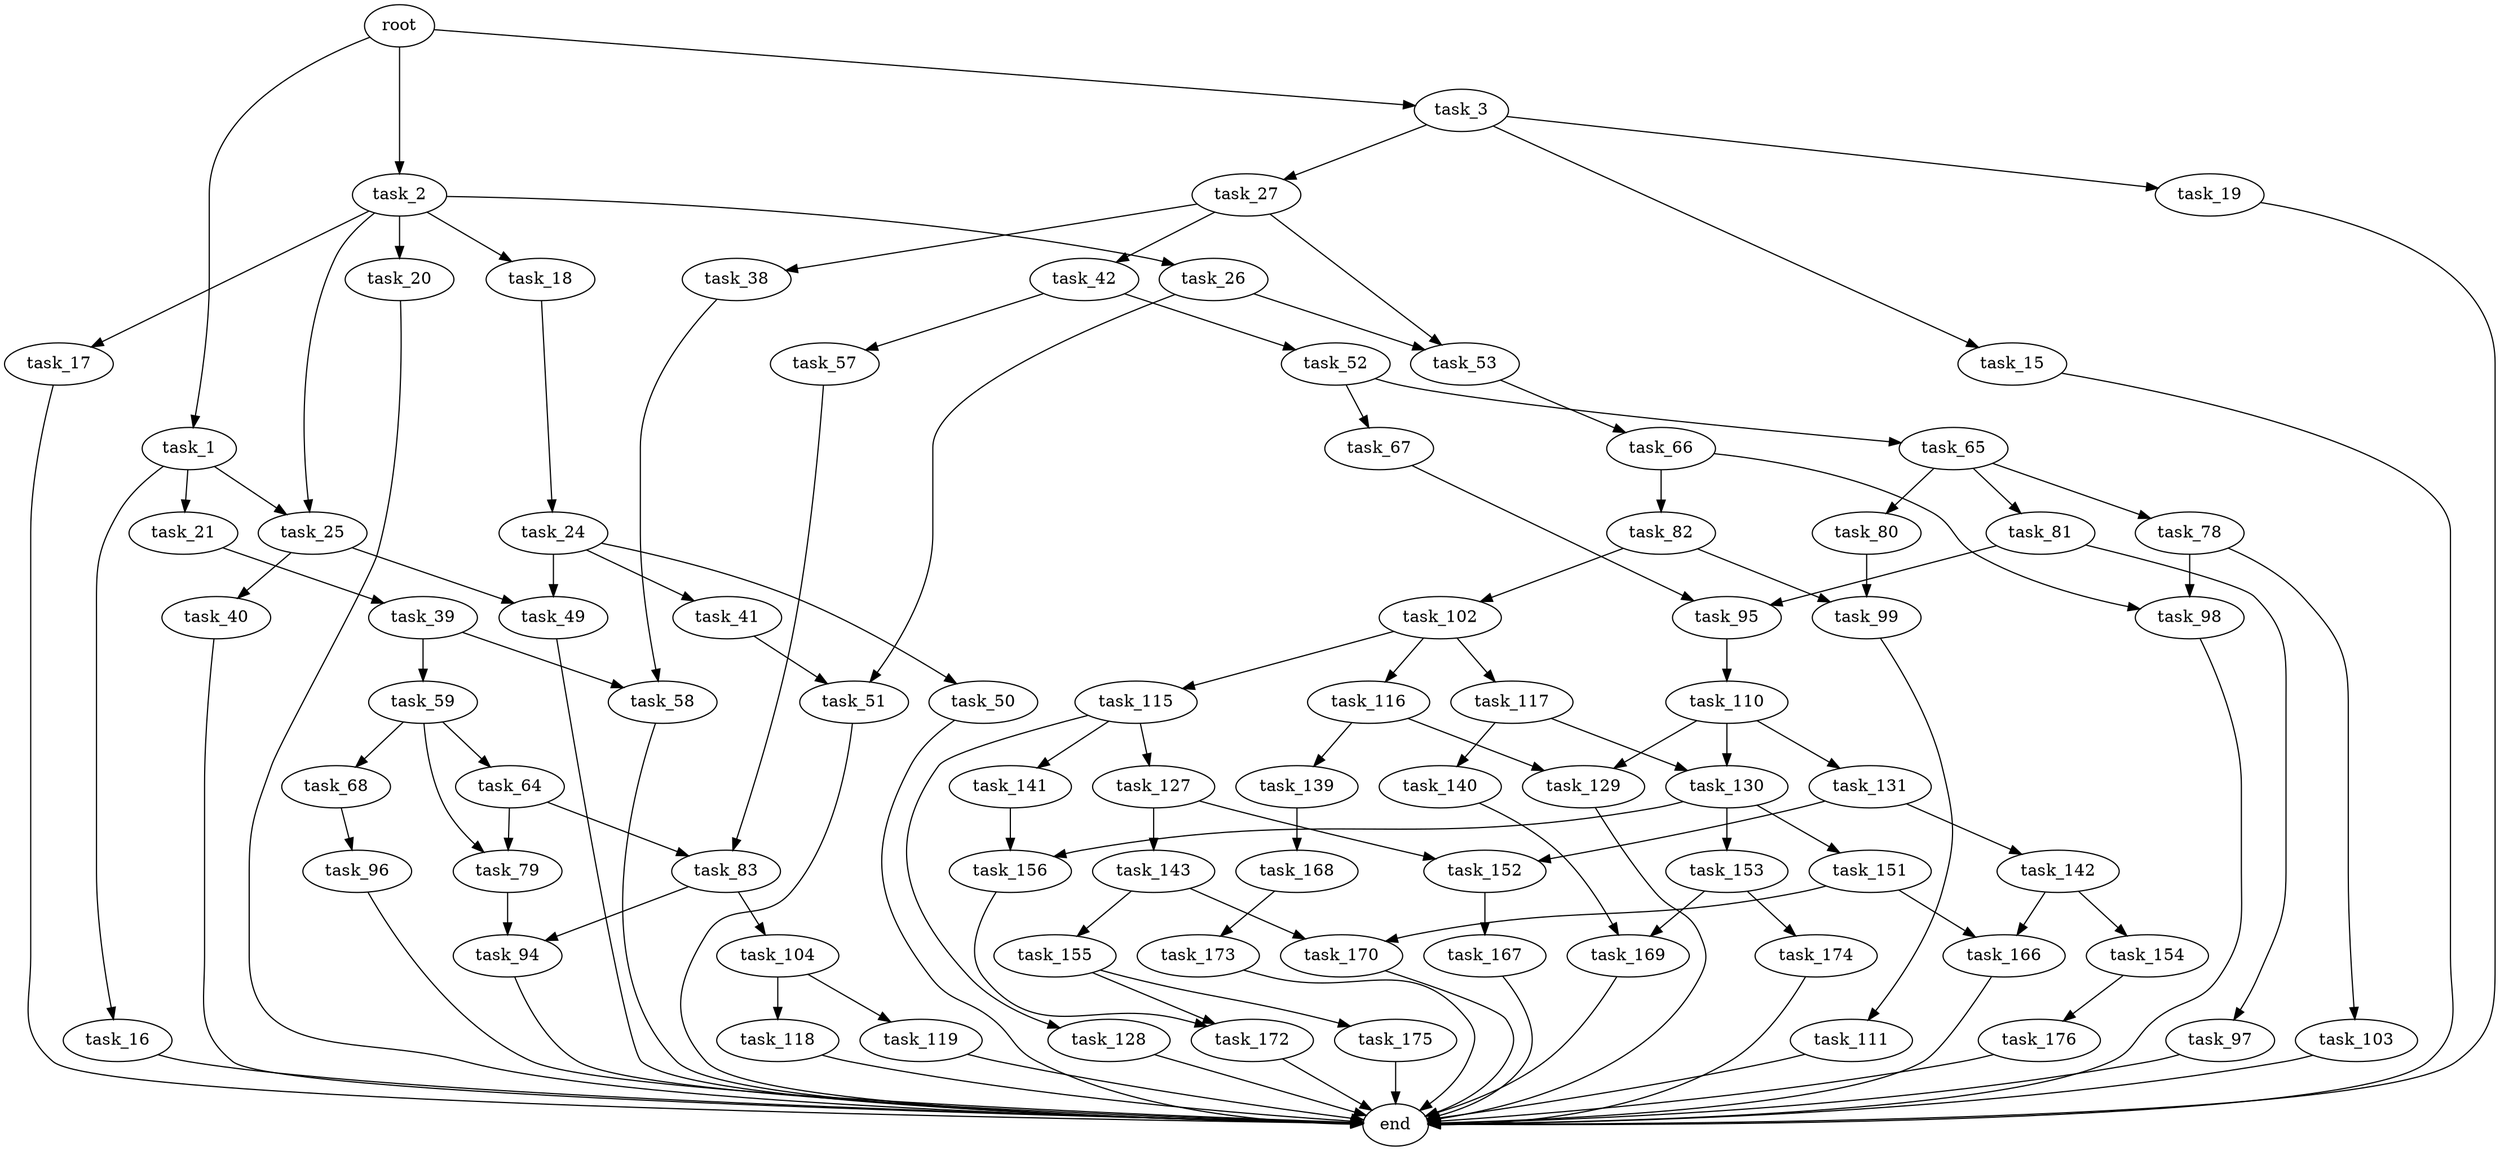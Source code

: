 digraph G {
  root [size="0.000000"];
  task_1 [size="413902936000.000000"];
  task_2 [size="231928233984.000000"];
  task_3 [size="134217728000.000000"];
  task_16 [size="1073741824000.000000"];
  task_21 [size="76475659384.000000"];
  task_25 [size="55116554197.000000"];
  task_17 [size="782757789696.000000"];
  task_18 [size="17229546781.000000"];
  task_20 [size="469959577430.000000"];
  task_26 [size="134217728000.000000"];
  task_15 [size="29339853027.000000"];
  task_19 [size="27630889212.000000"];
  task_27 [size="5796645675.000000"];
  end [size="0.000000"];
  task_24 [size="68719476736.000000"];
  task_39 [size="1963255131.000000"];
  task_41 [size="178874784756.000000"];
  task_49 [size="5737097248.000000"];
  task_50 [size="1073741824000.000000"];
  task_40 [size="25716797340.000000"];
  task_51 [size="14834223938.000000"];
  task_53 [size="368293445632.000000"];
  task_38 [size="782757789696.000000"];
  task_42 [size="52028203379.000000"];
  task_58 [size="530771798388.000000"];
  task_59 [size="28991029248.000000"];
  task_52 [size="30043279172.000000"];
  task_57 [size="1112348649077.000000"];
  task_65 [size="4866303737.000000"];
  task_67 [size="91642618525.000000"];
  task_66 [size="368293445632.000000"];
  task_83 [size="8589934592.000000"];
  task_64 [size="676580021312.000000"];
  task_68 [size="1073741824000.000000"];
  task_79 [size="341508172540.000000"];
  task_78 [size="20826215753.000000"];
  task_80 [size="1026321456164.000000"];
  task_81 [size="782757789696.000000"];
  task_82 [size="26900441453.000000"];
  task_98 [size="8589934592.000000"];
  task_95 [size="6864066924.000000"];
  task_96 [size="8589934592.000000"];
  task_103 [size="782757789696.000000"];
  task_94 [size="479178078416.000000"];
  task_99 [size="516186995302.000000"];
  task_97 [size="184873634844.000000"];
  task_102 [size="231928233984.000000"];
  task_104 [size="2132063205.000000"];
  task_110 [size="39703954738.000000"];
  task_111 [size="549755813888.000000"];
  task_115 [size="134217728000.000000"];
  task_116 [size="29986805720.000000"];
  task_117 [size="545652236083.000000"];
  task_118 [size="300869261506.000000"];
  task_119 [size="231928233984.000000"];
  task_129 [size="5626290268.000000"];
  task_130 [size="231928233984.000000"];
  task_131 [size="231928233984.000000"];
  task_127 [size="68719476736.000000"];
  task_128 [size="1308858327.000000"];
  task_141 [size="4170467477.000000"];
  task_139 [size="1146418963245.000000"];
  task_140 [size="142174344659.000000"];
  task_143 [size="345049683.000000"];
  task_152 [size="8589934592.000000"];
  task_151 [size="707596682640.000000"];
  task_153 [size="186967527372.000000"];
  task_156 [size="1048153896280.000000"];
  task_142 [size="3764869954.000000"];
  task_168 [size="152325387998.000000"];
  task_169 [size="134217728000.000000"];
  task_154 [size="204012225210.000000"];
  task_166 [size="368293445632.000000"];
  task_155 [size="16677124458.000000"];
  task_170 [size="495770174199.000000"];
  task_167 [size="8589934592.000000"];
  task_174 [size="6874718743.000000"];
  task_176 [size="325598337253.000000"];
  task_172 [size="110157500072.000000"];
  task_175 [size="78586474418.000000"];
  task_173 [size="1073741824000.000000"];

  root -> task_1 [size="1.000000"];
  root -> task_2 [size="1.000000"];
  root -> task_3 [size="1.000000"];
  task_1 -> task_16 [size="411041792.000000"];
  task_1 -> task_21 [size="411041792.000000"];
  task_1 -> task_25 [size="411041792.000000"];
  task_2 -> task_17 [size="301989888.000000"];
  task_2 -> task_18 [size="301989888.000000"];
  task_2 -> task_20 [size="301989888.000000"];
  task_2 -> task_25 [size="301989888.000000"];
  task_2 -> task_26 [size="301989888.000000"];
  task_3 -> task_15 [size="209715200.000000"];
  task_3 -> task_19 [size="209715200.000000"];
  task_3 -> task_27 [size="209715200.000000"];
  task_16 -> end [size="1.000000"];
  task_21 -> task_39 [size="75497472.000000"];
  task_25 -> task_40 [size="75497472.000000"];
  task_25 -> task_49 [size="75497472.000000"];
  task_17 -> end [size="1.000000"];
  task_18 -> task_24 [size="301989888.000000"];
  task_20 -> end [size="1.000000"];
  task_26 -> task_51 [size="209715200.000000"];
  task_26 -> task_53 [size="209715200.000000"];
  task_15 -> end [size="1.000000"];
  task_19 -> end [size="1.000000"];
  task_27 -> task_38 [size="209715200.000000"];
  task_27 -> task_42 [size="209715200.000000"];
  task_27 -> task_53 [size="209715200.000000"];
  task_24 -> task_41 [size="134217728.000000"];
  task_24 -> task_49 [size="134217728.000000"];
  task_24 -> task_50 [size="134217728.000000"];
  task_39 -> task_58 [size="75497472.000000"];
  task_39 -> task_59 [size="75497472.000000"];
  task_41 -> task_51 [size="134217728.000000"];
  task_49 -> end [size="1.000000"];
  task_50 -> end [size="1.000000"];
  task_40 -> end [size="1.000000"];
  task_51 -> end [size="1.000000"];
  task_53 -> task_66 [size="411041792.000000"];
  task_38 -> task_58 [size="679477248.000000"];
  task_42 -> task_52 [size="75497472.000000"];
  task_42 -> task_57 [size="75497472.000000"];
  task_58 -> end [size="1.000000"];
  task_59 -> task_64 [size="75497472.000000"];
  task_59 -> task_68 [size="75497472.000000"];
  task_59 -> task_79 [size="75497472.000000"];
  task_52 -> task_65 [size="536870912.000000"];
  task_52 -> task_67 [size="536870912.000000"];
  task_57 -> task_83 [size="679477248.000000"];
  task_65 -> task_78 [size="134217728.000000"];
  task_65 -> task_80 [size="134217728.000000"];
  task_65 -> task_81 [size="134217728.000000"];
  task_67 -> task_95 [size="75497472.000000"];
  task_66 -> task_82 [size="411041792.000000"];
  task_66 -> task_98 [size="411041792.000000"];
  task_83 -> task_94 [size="33554432.000000"];
  task_83 -> task_104 [size="33554432.000000"];
  task_64 -> task_79 [size="536870912.000000"];
  task_64 -> task_83 [size="536870912.000000"];
  task_68 -> task_96 [size="838860800.000000"];
  task_79 -> task_94 [size="679477248.000000"];
  task_78 -> task_98 [size="838860800.000000"];
  task_78 -> task_103 [size="838860800.000000"];
  task_80 -> task_99 [size="838860800.000000"];
  task_81 -> task_95 [size="679477248.000000"];
  task_81 -> task_97 [size="679477248.000000"];
  task_82 -> task_99 [size="679477248.000000"];
  task_82 -> task_102 [size="679477248.000000"];
  task_98 -> end [size="1.000000"];
  task_95 -> task_110 [size="134217728.000000"];
  task_96 -> end [size="1.000000"];
  task_103 -> end [size="1.000000"];
  task_94 -> end [size="1.000000"];
  task_99 -> task_111 [size="838860800.000000"];
  task_97 -> end [size="1.000000"];
  task_102 -> task_115 [size="301989888.000000"];
  task_102 -> task_116 [size="301989888.000000"];
  task_102 -> task_117 [size="301989888.000000"];
  task_104 -> task_118 [size="75497472.000000"];
  task_104 -> task_119 [size="75497472.000000"];
  task_110 -> task_129 [size="33554432.000000"];
  task_110 -> task_130 [size="33554432.000000"];
  task_110 -> task_131 [size="33554432.000000"];
  task_111 -> end [size="1.000000"];
  task_115 -> task_127 [size="209715200.000000"];
  task_115 -> task_128 [size="209715200.000000"];
  task_115 -> task_141 [size="209715200.000000"];
  task_116 -> task_129 [size="33554432.000000"];
  task_116 -> task_139 [size="33554432.000000"];
  task_117 -> task_130 [size="411041792.000000"];
  task_117 -> task_140 [size="411041792.000000"];
  task_118 -> end [size="1.000000"];
  task_119 -> end [size="1.000000"];
  task_129 -> end [size="1.000000"];
  task_130 -> task_151 [size="301989888.000000"];
  task_130 -> task_153 [size="301989888.000000"];
  task_130 -> task_156 [size="301989888.000000"];
  task_131 -> task_142 [size="301989888.000000"];
  task_131 -> task_152 [size="301989888.000000"];
  task_127 -> task_143 [size="134217728.000000"];
  task_127 -> task_152 [size="134217728.000000"];
  task_128 -> end [size="1.000000"];
  task_141 -> task_156 [size="134217728.000000"];
  task_139 -> task_168 [size="838860800.000000"];
  task_140 -> task_169 [size="209715200.000000"];
  task_143 -> task_155 [size="33554432.000000"];
  task_143 -> task_170 [size="33554432.000000"];
  task_152 -> task_167 [size="33554432.000000"];
  task_151 -> task_166 [size="679477248.000000"];
  task_151 -> task_170 [size="679477248.000000"];
  task_153 -> task_169 [size="134217728.000000"];
  task_153 -> task_174 [size="134217728.000000"];
  task_156 -> task_172 [size="679477248.000000"];
  task_142 -> task_154 [size="301989888.000000"];
  task_142 -> task_166 [size="301989888.000000"];
  task_168 -> task_173 [size="679477248.000000"];
  task_169 -> end [size="1.000000"];
  task_154 -> task_176 [size="411041792.000000"];
  task_166 -> end [size="1.000000"];
  task_155 -> task_172 [size="679477248.000000"];
  task_155 -> task_175 [size="679477248.000000"];
  task_170 -> end [size="1.000000"];
  task_167 -> end [size="1.000000"];
  task_174 -> end [size="1.000000"];
  task_176 -> end [size="1.000000"];
  task_172 -> end [size="1.000000"];
  task_175 -> end [size="1.000000"];
  task_173 -> end [size="1.000000"];
}
